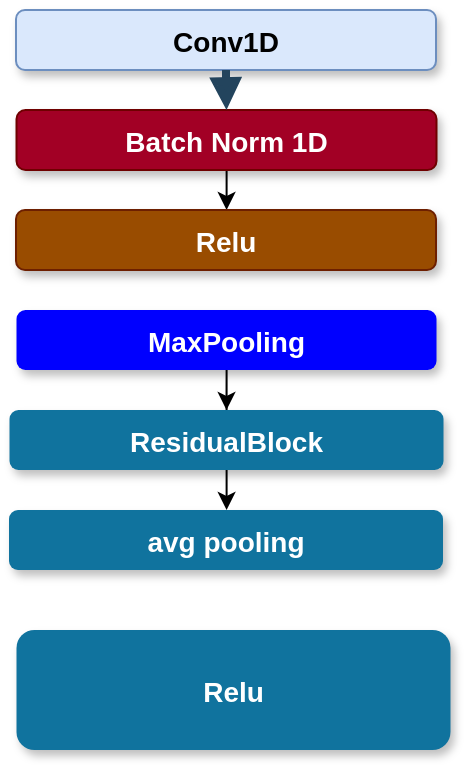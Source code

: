 <mxfile version="24.7.6">
  <diagram name="Page-1" id="97916047-d0de-89f5-080d-49f4d83e522f">
    <mxGraphModel dx="555" dy="1482" grid="1" gridSize="10" guides="1" tooltips="1" connect="1" arrows="1" fold="1" page="1" pageScale="1.5" pageWidth="1169" pageHeight="827" background="none" math="0" shadow="0">
      <root>
        <mxCell id="0" />
        <mxCell id="1" parent="0" />
        <mxCell id="2" value="Conv1D" style="rounded=1;fillColor=#dae8fc;strokeColor=#6c8ebf;shadow=1;fontStyle=1;fontSize=14;" parent="1" vertex="1">
          <mxGeometry x="460" y="100" width="210" height="30" as="geometry" />
        </mxCell>
        <mxCell id="fiaKC2clBWvhTDcLvonp-55" value="" style="edgeStyle=orthogonalEdgeStyle;rounded=0;orthogonalLoop=1;jettySize=auto;html=1;" edge="1" parent="1" source="3" target="18">
          <mxGeometry relative="1" as="geometry" />
        </mxCell>
        <mxCell id="3" value="Batch Norm 1D" style="rounded=1;fillColor=#a20025;strokeColor=#6F0000;shadow=1;fontStyle=1;fontColor=#ffffff;fontSize=14;" parent="1" vertex="1">
          <mxGeometry x="460.25" y="150" width="210" height="30" as="geometry" />
        </mxCell>
        <mxCell id="18" value="Relu" style="rounded=1;fillColor=#994C00;strokeColor=#6D1F00;shadow=1;fontStyle=1;fontColor=#ffffff;fontSize=14;" parent="1" vertex="1">
          <mxGeometry x="460" y="200" width="210" height="30" as="geometry" />
        </mxCell>
        <mxCell id="29" value="" style="edgeStyle=elbowEdgeStyle;elbow=vertical;strokeWidth=4;endArrow=block;endFill=1;fontStyle=1;strokeColor=#23445D;" parent="1" source="2" target="3" edge="1">
          <mxGeometry x="22" y="165.5" width="100" height="100" as="geometry">
            <mxPoint x="22" y="265.5" as="sourcePoint" />
            <mxPoint x="122" y="165.5" as="targetPoint" />
          </mxGeometry>
        </mxCell>
        <mxCell id="fiaKC2clBWvhTDcLvonp-62" style="edgeStyle=orthogonalEdgeStyle;rounded=0;orthogonalLoop=1;jettySize=auto;html=1;entryX=0.5;entryY=0;entryDx=0;entryDy=0;" edge="1" parent="1" source="fiaKC2clBWvhTDcLvonp-58" target="fiaKC2clBWvhTDcLvonp-61">
          <mxGeometry relative="1" as="geometry" />
        </mxCell>
        <mxCell id="fiaKC2clBWvhTDcLvonp-58" value="MaxPooling" style="rounded=1;fillColor=#0000FF;strokeColor=none;shadow=1;gradientColor=none;fontStyle=1;fontColor=#FFFFFF;fontSize=14;" vertex="1" parent="1">
          <mxGeometry x="460.25" y="250" width="210" height="30" as="geometry" />
        </mxCell>
        <mxCell id="fiaKC2clBWvhTDcLvonp-59" value="Relu" style="rounded=1;fillColor=#10739E;strokeColor=none;shadow=1;gradientColor=none;fontStyle=1;fontColor=#FFFFFF;fontSize=14;" vertex="1" parent="1">
          <mxGeometry x="460.25" y="410" width="217" height="60" as="geometry" />
        </mxCell>
        <mxCell id="fiaKC2clBWvhTDcLvonp-60" value="avg pooling" style="rounded=1;fillColor=#10739E;strokeColor=none;shadow=1;gradientColor=none;fontStyle=1;fontColor=#FFFFFF;fontSize=14;" vertex="1" parent="1">
          <mxGeometry x="456.5" y="350" width="217" height="30" as="geometry" />
        </mxCell>
        <mxCell id="fiaKC2clBWvhTDcLvonp-63" style="edgeStyle=orthogonalEdgeStyle;rounded=0;orthogonalLoop=1;jettySize=auto;html=1;entryX=0.5;entryY=0;entryDx=0;entryDy=0;" edge="1" parent="1" source="fiaKC2clBWvhTDcLvonp-61" target="fiaKC2clBWvhTDcLvonp-60">
          <mxGeometry relative="1" as="geometry" />
        </mxCell>
        <mxCell id="fiaKC2clBWvhTDcLvonp-61" value="ResidualBlock" style="rounded=1;fillColor=#10739E;strokeColor=none;shadow=1;gradientColor=none;fontStyle=1;fontColor=#FFFFFF;fontSize=14;" vertex="1" parent="1">
          <mxGeometry x="456.75" y="300" width="217" height="30" as="geometry" />
        </mxCell>
      </root>
    </mxGraphModel>
  </diagram>
</mxfile>

